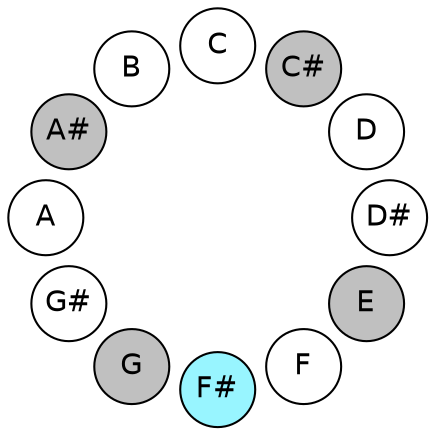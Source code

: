 
graph {

layout = circo;
mindist = .1

node [shape = circle, fontname = Helvetica, margin = 0, style = filled]
edge [style=invis]

subgraph 1 {
	"E" -- "F" -- "F#" -- "G" -- "G#" -- "A" -- "A#" -- "B" -- "C" -- "C#" -- "D" -- "D#" -- "E"
}

"C" [fillcolor = white];
"C#" [fillcolor = gray];
"D" [fillcolor = white];
"D#" [fillcolor = white];
"E" [fillcolor = gray];
"F" [fillcolor = white];
"F#" [fillcolor = cadetblue1];
"G" [fillcolor = gray];
"G#" [fillcolor = white];
"A" [fillcolor = white];
"A#" [fillcolor = gray];
"B" [fillcolor = white];
}
